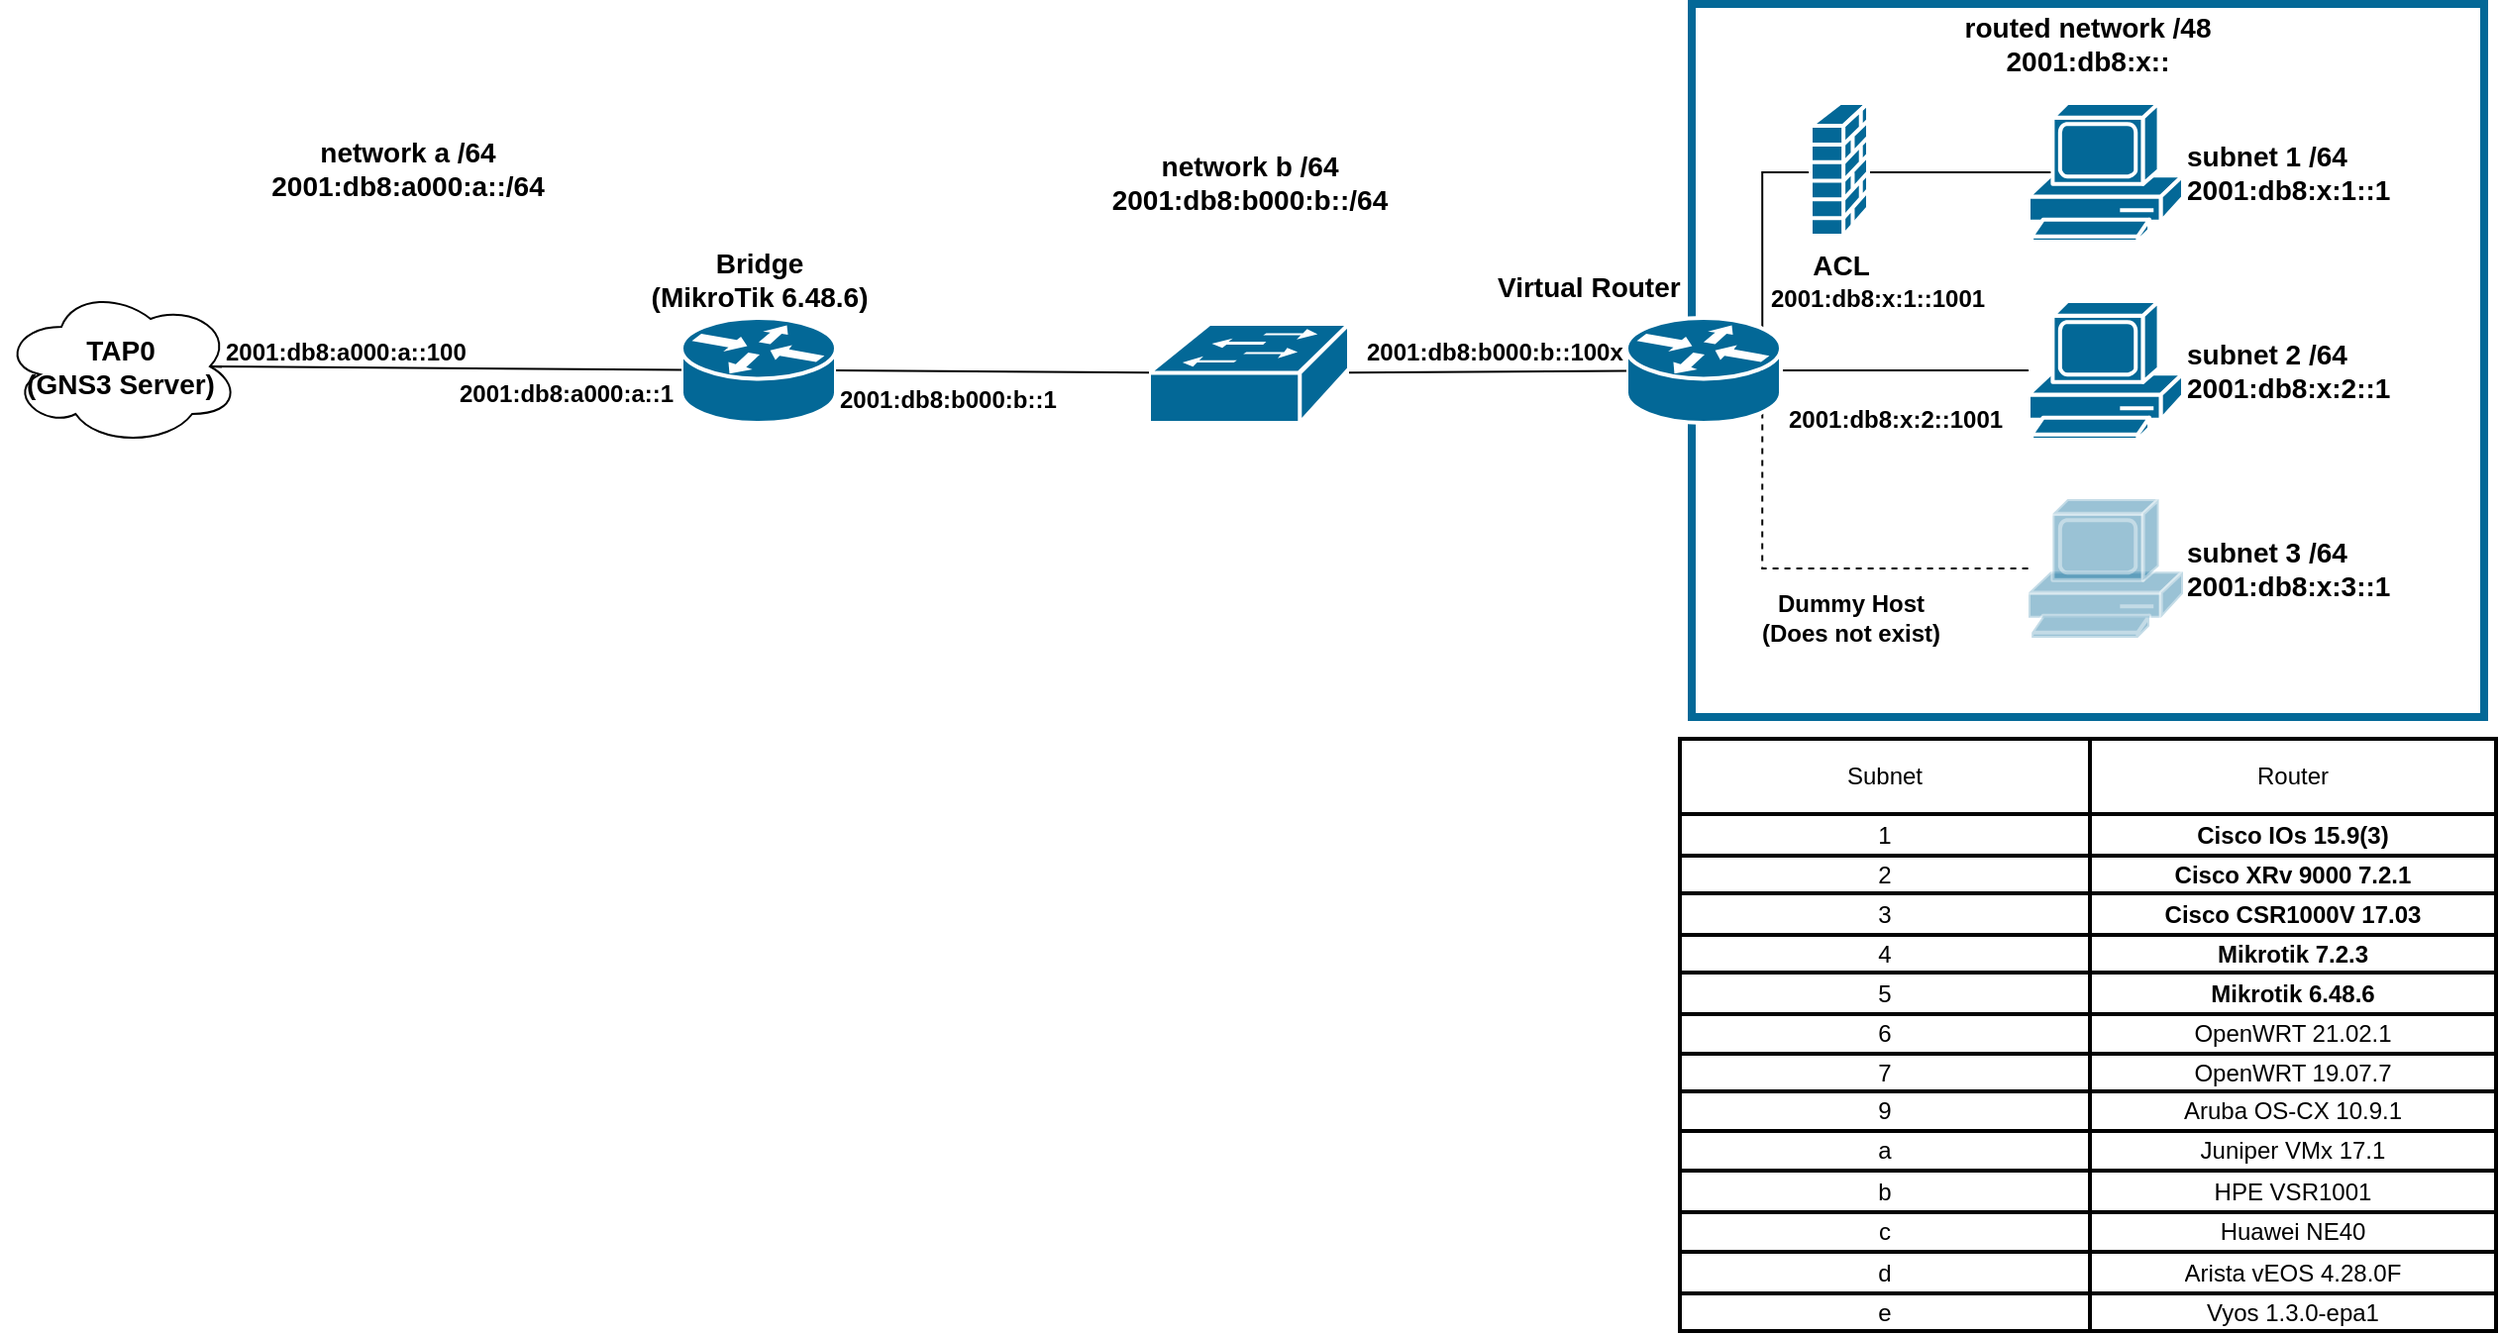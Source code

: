 <mxfile version="20.0.1" type="google"><diagram id="z7g5l-cf8CYsabg1g0zF" name="Page-1"><mxGraphModel grid="0" page="0" gridSize="10" guides="1" tooltips="1" connect="1" arrows="1" fold="1" pageScale="1" pageWidth="850" pageHeight="1100" math="0" shadow="0"><root><mxCell id="0"/><mxCell id="1" parent="0"/><mxCell id="zyK0oACV3iAxRKWDHs-c-4" value="&lt;b style=&quot;font-size: 12px;&quot;&gt;2001:db8:a000:a::100&lt;/b&gt;" style="text;whiteSpace=wrap;html=1;fontSize=12;" vertex="1" parent="1"><mxGeometry x="-362" y="351.5" width="130" height="50" as="geometry"/></mxCell><mxCell id="KxaE90rCi4W_ugkU1f0B-20" value="" style="rounded=0;whiteSpace=wrap;html=1;fillColor=none;gradientColor=none;strokeWidth=4;strokeColor=#036897;fontStyle=1;fontSize=14;" vertex="1" parent="1"><mxGeometry x="380" y="190" width="400" height="360" as="geometry"/></mxCell><mxCell id="KxaE90rCi4W_ugkU1f0B-9" style="edgeStyle=orthogonalEdgeStyle;rounded=0;orthogonalLoop=1;jettySize=auto;html=1;exitX=1;exitY=0.5;exitDx=0;exitDy=0;exitPerimeter=0;endArrow=none;endFill=0;fontStyle=1;fontSize=14;" edge="1" parent="1" source="KxaE90rCi4W_ugkU1f0B-3" target="KxaE90rCi4W_ugkU1f0B-7"><mxGeometry relative="1" as="geometry"/></mxCell><mxCell id="KxaE90rCi4W_ugkU1f0B-10" style="edgeStyle=orthogonalEdgeStyle;rounded=0;orthogonalLoop=1;jettySize=auto;html=1;exitX=0.88;exitY=0.1;exitDx=0;exitDy=0;exitPerimeter=0;endArrow=none;endFill=0;entryX=0.16;entryY=0.5;entryDx=0;entryDy=0;entryPerimeter=0;fontStyle=1;fontSize=14;" edge="1" parent="1" source="KxaE90rCi4W_ugkU1f0B-3" target="KxaE90rCi4W_ugkU1f0B-6"><mxGeometry relative="1" as="geometry"><mxPoint x="570" y="255" as="targetPoint"/><Array as="points"><mxPoint x="416" y="275"/></Array></mxGeometry></mxCell><mxCell id="KxaE90rCi4W_ugkU1f0B-13" value="Dummy Host&lt;br style=&quot;font-size: 12px;&quot;&gt;(Does not exist)" style="edgeStyle=orthogonalEdgeStyle;rounded=0;orthogonalLoop=1;jettySize=auto;html=1;exitX=0.88;exitY=0.9;exitDx=0;exitDy=0;exitPerimeter=0;endArrow=none;endFill=0;dashed=1;fontStyle=1;fontSize=12;" edge="1" parent="1" source="KxaE90rCi4W_ugkU1f0B-3" target="KxaE90rCi4W_ugkU1f0B-8"><mxGeometry x="0.156" y="-25" relative="1" as="geometry"><mxPoint x="450" y="480" as="targetPoint"/><Array as="points"><mxPoint x="416" y="475"/></Array><mxPoint as="offset"/></mxGeometry></mxCell><mxCell id="KxaE90rCi4W_ugkU1f0B-3" value="" style="shape=mxgraph.cisco.routers.router;html=1;pointerEvents=1;dashed=0;fillColor=#036897;strokeColor=#ffffff;strokeWidth=2;verticalLabelPosition=top;verticalAlign=bottom;align=right;outlineConnect=0;labelPosition=left;fontStyle=1;fontSize=14;" vertex="1" parent="1"><mxGeometry x="347" y="348.5" width="78" height="53" as="geometry"/></mxCell><mxCell id="KxaE90rCi4W_ugkU1f0B-6" value="subnet 1 /64&lt;br style=&quot;font-size: 14px;&quot;&gt;2001:db8:x:1::1" style="shape=mxgraph.cisco.computers_and_peripherals.pc;html=1;pointerEvents=1;dashed=0;fillColor=#036897;strokeColor=#ffffff;strokeWidth=2;verticalLabelPosition=middle;verticalAlign=middle;align=left;outlineConnect=0;labelPosition=right;fontStyle=1;fontSize=14;" vertex="1" parent="1"><mxGeometry x="550" y="240" width="78" height="70" as="geometry"/></mxCell><mxCell id="KxaE90rCi4W_ugkU1f0B-7" value="subnet 2 /64&lt;br style=&quot;font-size: 14px;&quot;&gt;2001:db8:x:2::1" style="shape=mxgraph.cisco.computers_and_peripherals.pc;html=1;pointerEvents=1;dashed=0;fillColor=#036897;strokeColor=#ffffff;strokeWidth=2;verticalLabelPosition=middle;verticalAlign=middle;align=left;outlineConnect=0;labelPosition=right;fontStyle=1;fontSize=14;" vertex="1" parent="1"><mxGeometry x="550" y="340" width="78" height="70" as="geometry"/></mxCell><mxCell id="KxaE90rCi4W_ugkU1f0B-8" value="subnet 3 /64&lt;br style=&quot;font-size: 14px;&quot;&gt;2001:db8:x:3::1" style="shape=mxgraph.cisco.computers_and_peripherals.pc;html=1;pointerEvents=1;dashed=0;fillColor=#036897;strokeColor=#ffffff;strokeWidth=2;verticalLabelPosition=middle;verticalAlign=middle;align=left;outlineConnect=0;gradientColor=none;opacity=40;labelPosition=right;fontStyle=1;fontSize=14;" vertex="1" parent="1"><mxGeometry x="550" y="440" width="78" height="70" as="geometry"/></mxCell><mxCell id="KxaE90rCi4W_ugkU1f0B-21" value="routed network /48&lt;br style=&quot;font-size: 14px;&quot;&gt;2001:db8:x::" style="text;html=1;strokeColor=none;fillColor=none;align=center;verticalAlign=middle;whiteSpace=wrap;rounded=0;fontStyle=1;fontSize=14;" vertex="1" parent="1"><mxGeometry x="380" y="200" width="400" height="20" as="geometry"/></mxCell><mxCell id="KxaE90rCi4W_ugkU1f0B-22" value="ACL" style="shape=mxgraph.cisco.security.firewall;html=1;pointerEvents=1;dashed=0;fillColor=#036897;strokeColor=#ffffff;strokeWidth=2;verticalLabelPosition=bottom;verticalAlign=top;align=center;outlineConnect=0;fontStyle=1;fontSize=14;" vertex="1" parent="1"><mxGeometry x="440" y="240" width="29" height="67" as="geometry"/></mxCell><mxCell id="zyK0oACV3iAxRKWDHs-c-2" value="Bridge &lt;br style=&quot;font-size: 14px;&quot;&gt;(MikroTik 6.48.6)" style="shape=mxgraph.cisco.routers.router;html=1;pointerEvents=1;dashed=0;fillColor=#036897;strokeColor=#ffffff;strokeWidth=2;verticalLabelPosition=top;verticalAlign=bottom;align=center;outlineConnect=0;labelPosition=center;fontStyle=1;fontSize=14;" vertex="1" parent="1"><mxGeometry x="-130" y="348.5" width="78" height="53" as="geometry"/></mxCell><mxCell id="zyK0oACV3iAxRKWDHs-c-3" value="TAP0&lt;br&gt;(GNS3 Server)" style="ellipse;shape=cloud;whiteSpace=wrap;html=1;fontSize=14;fontStyle=1" vertex="1" parent="1"><mxGeometry x="-473" y="333" width="120" height="80" as="geometry"/></mxCell><mxCell id="zyK0oACV3iAxRKWDHs-c-5" value="&lt;b style=&quot;font-size: 12px;&quot;&gt;2001:db8:a000:a::1&lt;/b&gt;" style="text;whiteSpace=wrap;html=1;fontSize=12;" vertex="1" parent="1"><mxGeometry x="-244" y="373" width="130" height="50" as="geometry"/></mxCell><mxCell id="zyK0oACV3iAxRKWDHs-c-6" value="&lt;b&gt;network a /64&lt;br&gt;2001:db8:a000:a::/64&lt;/b&gt;" style="text;whiteSpace=wrap;html=1;fontSize=14;align=center;" vertex="1" parent="1"><mxGeometry x="-333" y="250" width="130" height="50" as="geometry"/></mxCell><mxCell id="zyK0oACV3iAxRKWDHs-c-11" value="Virtual Router" style="text;whiteSpace=wrap;html=1;fontSize=14;fontStyle=1" vertex="1" parent="1"><mxGeometry x="280" y="317.5" width="105" height="31" as="geometry"/></mxCell><mxCell id="zyK0oACV3iAxRKWDHs-c-15" value="" style="endArrow=none;html=1;rounded=0;fontSize=12;exitX=0.875;exitY=0.5;exitDx=0;exitDy=0;exitPerimeter=0;" edge="1" parent="1" source="zyK0oACV3iAxRKWDHs-c-3" target="zyK0oACV3iAxRKWDHs-c-4"><mxGeometry width="50" height="50" relative="1" as="geometry"><mxPoint x="-368" y="373" as="sourcePoint"/><mxPoint x="-134" y="373" as="targetPoint"/></mxGeometry></mxCell><mxCell id="zyK0oACV3iAxRKWDHs-c-14" value="" style="endArrow=none;html=1;rounded=0;fontSize=12;exitX=0.875;exitY=0.5;exitDx=0;exitDy=0;exitPerimeter=0;startArrow=none;" edge="1" parent="1" source="zyK0oACV3iAxRKWDHs-c-3" target="zyK0oACV3iAxRKWDHs-c-2"><mxGeometry width="50" height="50" relative="1" as="geometry"><mxPoint x="152" y="467" as="sourcePoint"/><mxPoint x="202" y="417" as="targetPoint"/></mxGeometry></mxCell><mxCell id="zyK0oACV3iAxRKWDHs-c-17" value="&lt;b&gt;network b /64&lt;br&gt;2001:db8:b000:b::/64&lt;/b&gt;" style="text;whiteSpace=wrap;html=1;fontSize=14;align=center;" vertex="1" parent="1"><mxGeometry x="91.5" y="257" width="130" height="50" as="geometry"/></mxCell><mxCell id="zyK0oACV3iAxRKWDHs-c-19" value="&lt;b style=&quot;font-size: 12px;&quot;&gt;2001:db8:b000:b::1&lt;/b&gt;" style="text;whiteSpace=wrap;html=1;fontSize=12;" vertex="1" parent="1"><mxGeometry x="-52" y="375.5" width="130" height="24" as="geometry"/></mxCell><mxCell id="zyK0oACV3iAxRKWDHs-c-25" value="&lt;b style=&quot;font-size: 12px;&quot;&gt;2001:db8:x:1::1001&lt;/b&gt;" style="text;whiteSpace=wrap;html=1;fontSize=12;" vertex="1" parent="1"><mxGeometry x="418" y="324.5" width="130" height="24" as="geometry"/></mxCell><mxCell id="zyK0oACV3iAxRKWDHs-c-26" value="&lt;b style=&quot;font-size: 12px;&quot;&gt;2001:db8:x:2::1001&lt;/b&gt;" style="text;whiteSpace=wrap;html=1;fontSize=12;" vertex="1" parent="1"><mxGeometry x="427" y="386" width="130" height="24" as="geometry"/></mxCell><mxCell id="zyK0oACV3iAxRKWDHs-c-45" value="" style="shape=table;html=1;whiteSpace=wrap;startSize=0;container=1;collapsible=0;childLayout=tableLayout;fontSize=12;strokeWidth=2;fillColor=none;" vertex="1" parent="1"><mxGeometry x="374" y="561" width="412" height="299" as="geometry"/></mxCell><mxCell id="zyK0oACV3iAxRKWDHs-c-79" style="shape=tableRow;horizontal=0;startSize=0;swimlaneHead=0;swimlaneBody=0;top=0;left=0;bottom=0;right=0;collapsible=0;dropTarget=0;fillColor=none;points=[[0,0.5],[1,0.5]];portConstraint=eastwest;fontSize=12;strokeWidth=2;" vertex="1" parent="zyK0oACV3iAxRKWDHs-c-45"><mxGeometry width="412" height="38" as="geometry"/></mxCell><mxCell id="zyK0oACV3iAxRKWDHs-c-80" value="Subnet" style="shape=partialRectangle;html=1;whiteSpace=wrap;connectable=0;fillColor=none;top=0;left=0;bottom=0;right=0;overflow=hidden;fontSize=12;strokeWidth=2;" vertex="1" parent="zyK0oACV3iAxRKWDHs-c-79"><mxGeometry width="207" height="38" as="geometry"><mxRectangle width="207" height="38" as="alternateBounds"/></mxGeometry></mxCell><mxCell id="zyK0oACV3iAxRKWDHs-c-81" value="Router" style="shape=partialRectangle;html=1;whiteSpace=wrap;connectable=0;fillColor=none;top=0;left=0;bottom=0;right=0;overflow=hidden;fontSize=12;strokeWidth=2;" vertex="1" parent="zyK0oACV3iAxRKWDHs-c-79"><mxGeometry x="207" width="205" height="38" as="geometry"><mxRectangle width="205" height="38" as="alternateBounds"/></mxGeometry></mxCell><mxCell id="zyK0oACV3iAxRKWDHs-c-73" style="shape=tableRow;horizontal=0;startSize=0;swimlaneHead=0;swimlaneBody=0;top=0;left=0;bottom=0;right=0;collapsible=0;dropTarget=0;fillColor=none;points=[[0,0.5],[1,0.5]];portConstraint=eastwest;fontSize=12;strokeWidth=2;" vertex="1" parent="zyK0oACV3iAxRKWDHs-c-45"><mxGeometry y="38" width="412" height="21" as="geometry"/></mxCell><mxCell id="zyK0oACV3iAxRKWDHs-c-74" value="1" style="shape=partialRectangle;html=1;whiteSpace=wrap;connectable=0;fillColor=none;top=0;left=0;bottom=0;right=0;overflow=hidden;fontSize=12;strokeWidth=2;" vertex="1" parent="zyK0oACV3iAxRKWDHs-c-73"><mxGeometry width="207" height="21" as="geometry"><mxRectangle width="207" height="21" as="alternateBounds"/></mxGeometry></mxCell><mxCell id="zyK0oACV3iAxRKWDHs-c-75" value="&lt;b style=&quot;text-align: left;&quot;&gt;Cisco IOs 15.9(3)&lt;/b&gt;" style="shape=partialRectangle;html=1;whiteSpace=wrap;connectable=0;fillColor=none;top=0;left=0;bottom=0;right=0;overflow=hidden;fontSize=12;strokeWidth=2;" vertex="1" parent="zyK0oACV3iAxRKWDHs-c-73"><mxGeometry x="207" width="205" height="21" as="geometry"><mxRectangle width="205" height="21" as="alternateBounds"/></mxGeometry></mxCell><mxCell id="zyK0oACV3iAxRKWDHs-c-70" style="shape=tableRow;horizontal=0;startSize=0;swimlaneHead=0;swimlaneBody=0;top=0;left=0;bottom=0;right=0;collapsible=0;dropTarget=0;fillColor=none;points=[[0,0.5],[1,0.5]];portConstraint=eastwest;fontSize=12;strokeWidth=2;" vertex="1" parent="zyK0oACV3iAxRKWDHs-c-45"><mxGeometry y="59" width="412" height="19" as="geometry"/></mxCell><mxCell id="zyK0oACV3iAxRKWDHs-c-71" value="2" style="shape=partialRectangle;html=1;whiteSpace=wrap;connectable=0;fillColor=none;top=0;left=0;bottom=0;right=0;overflow=hidden;fontSize=12;strokeWidth=2;" vertex="1" parent="zyK0oACV3iAxRKWDHs-c-70"><mxGeometry width="207" height="19" as="geometry"><mxRectangle width="207" height="19" as="alternateBounds"/></mxGeometry></mxCell><mxCell id="zyK0oACV3iAxRKWDHs-c-72" value="&lt;b style=&quot;text-align: left;&quot;&gt;Cisco XRv 9000 7.2.1&lt;/b&gt;" style="shape=partialRectangle;html=1;whiteSpace=wrap;connectable=0;fillColor=none;top=0;left=0;bottom=0;right=0;overflow=hidden;fontSize=12;strokeWidth=2;" vertex="1" parent="zyK0oACV3iAxRKWDHs-c-70"><mxGeometry x="207" width="205" height="19" as="geometry"><mxRectangle width="205" height="19" as="alternateBounds"/></mxGeometry></mxCell><mxCell id="zyK0oACV3iAxRKWDHs-c-67" style="shape=tableRow;horizontal=0;startSize=0;swimlaneHead=0;swimlaneBody=0;top=0;left=0;bottom=0;right=0;collapsible=0;dropTarget=0;fillColor=none;points=[[0,0.5],[1,0.5]];portConstraint=eastwest;fontSize=12;strokeWidth=2;" vertex="1" parent="zyK0oACV3iAxRKWDHs-c-45"><mxGeometry y="78" width="412" height="21" as="geometry"/></mxCell><mxCell id="zyK0oACV3iAxRKWDHs-c-68" value="3" style="shape=partialRectangle;html=1;whiteSpace=wrap;connectable=0;fillColor=none;top=0;left=0;bottom=0;right=0;overflow=hidden;fontSize=12;strokeWidth=2;" vertex="1" parent="zyK0oACV3iAxRKWDHs-c-67"><mxGeometry width="207" height="21" as="geometry"><mxRectangle width="207" height="21" as="alternateBounds"/></mxGeometry></mxCell><mxCell id="zyK0oACV3iAxRKWDHs-c-69" value="&lt;b style=&quot;text-align: left;&quot;&gt;Cisco CSR1000V 17.03&lt;/b&gt;" style="shape=partialRectangle;html=1;whiteSpace=wrap;connectable=0;fillColor=none;top=0;left=0;bottom=0;right=0;overflow=hidden;fontSize=12;strokeWidth=2;" vertex="1" parent="zyK0oACV3iAxRKWDHs-c-67"><mxGeometry x="207" width="205" height="21" as="geometry"><mxRectangle width="205" height="21" as="alternateBounds"/></mxGeometry></mxCell><mxCell id="zyK0oACV3iAxRKWDHs-c-58" style="shape=tableRow;horizontal=0;startSize=0;swimlaneHead=0;swimlaneBody=0;top=0;left=0;bottom=0;right=0;collapsible=0;dropTarget=0;fillColor=none;points=[[0,0.5],[1,0.5]];portConstraint=eastwest;fontSize=12;strokeWidth=2;" vertex="1" parent="zyK0oACV3iAxRKWDHs-c-45"><mxGeometry y="99" width="412" height="19" as="geometry"/></mxCell><mxCell id="zyK0oACV3iAxRKWDHs-c-59" value="4" style="shape=partialRectangle;html=1;whiteSpace=wrap;connectable=0;fillColor=none;top=0;left=0;bottom=0;right=0;overflow=hidden;fontSize=12;strokeWidth=2;" vertex="1" parent="zyK0oACV3iAxRKWDHs-c-58"><mxGeometry width="207" height="19" as="geometry"><mxRectangle width="207" height="19" as="alternateBounds"/></mxGeometry></mxCell><mxCell id="zyK0oACV3iAxRKWDHs-c-60" value="&lt;b style=&quot;text-align: left;&quot;&gt;Mikrotik 7.2.3&lt;/b&gt;" style="shape=partialRectangle;html=1;whiteSpace=wrap;connectable=0;fillColor=none;top=0;left=0;bottom=0;right=0;overflow=hidden;fontSize=12;strokeWidth=2;" vertex="1" parent="zyK0oACV3iAxRKWDHs-c-58"><mxGeometry x="207" width="205" height="19" as="geometry"><mxRectangle width="205" height="19" as="alternateBounds"/></mxGeometry></mxCell><mxCell id="zyK0oACV3iAxRKWDHs-c-46" value="" style="shape=tableRow;horizontal=0;startSize=0;swimlaneHead=0;swimlaneBody=0;top=0;left=0;bottom=0;right=0;collapsible=0;dropTarget=0;fillColor=none;points=[[0,0.5],[1,0.5]];portConstraint=eastwest;fontSize=12;strokeWidth=2;" vertex="1" parent="zyK0oACV3iAxRKWDHs-c-45"><mxGeometry y="118" width="412" height="21" as="geometry"/></mxCell><mxCell id="zyK0oACV3iAxRKWDHs-c-47" value="5" style="shape=partialRectangle;html=1;whiteSpace=wrap;connectable=0;fillColor=none;top=0;left=0;bottom=0;right=0;overflow=hidden;fontSize=12;strokeWidth=2;" vertex="1" parent="zyK0oACV3iAxRKWDHs-c-46"><mxGeometry width="207" height="21" as="geometry"><mxRectangle width="207" height="21" as="alternateBounds"/></mxGeometry></mxCell><mxCell id="zyK0oACV3iAxRKWDHs-c-48" value="&lt;b style=&quot;text-align: left;&quot;&gt;Mikrotik 6.48.6&lt;/b&gt;" style="shape=partialRectangle;html=1;whiteSpace=wrap;connectable=0;fillColor=none;top=0;left=0;bottom=0;right=0;overflow=hidden;fontSize=12;strokeWidth=2;" vertex="1" parent="zyK0oACV3iAxRKWDHs-c-46"><mxGeometry x="207" width="205" height="21" as="geometry"><mxRectangle width="205" height="21" as="alternateBounds"/></mxGeometry></mxCell><mxCell id="zyK0oACV3iAxRKWDHs-c-50" value="" style="shape=tableRow;horizontal=0;startSize=0;swimlaneHead=0;swimlaneBody=0;top=0;left=0;bottom=0;right=0;collapsible=0;dropTarget=0;fillColor=none;points=[[0,0.5],[1,0.5]];portConstraint=eastwest;fontSize=12;strokeWidth=2;" vertex="1" parent="zyK0oACV3iAxRKWDHs-c-45"><mxGeometry y="139" width="412" height="20" as="geometry"/></mxCell><mxCell id="zyK0oACV3iAxRKWDHs-c-51" value="6" style="shape=partialRectangle;html=1;whiteSpace=wrap;connectable=0;fillColor=none;top=0;left=0;bottom=0;right=0;overflow=hidden;fontSize=12;strokeWidth=2;" vertex="1" parent="zyK0oACV3iAxRKWDHs-c-50"><mxGeometry width="207" height="20" as="geometry"><mxRectangle width="207" height="20" as="alternateBounds"/></mxGeometry></mxCell><mxCell id="zyK0oACV3iAxRKWDHs-c-52" value="OpenWRT 21.02.1" style="shape=partialRectangle;html=1;whiteSpace=wrap;connectable=0;fillColor=none;top=0;left=0;bottom=0;right=0;overflow=hidden;fontSize=12;strokeWidth=2;" vertex="1" parent="zyK0oACV3iAxRKWDHs-c-50"><mxGeometry x="207" width="205" height="20" as="geometry"><mxRectangle width="205" height="20" as="alternateBounds"/></mxGeometry></mxCell><mxCell id="zyK0oACV3iAxRKWDHs-c-54" value="" style="shape=tableRow;horizontal=0;startSize=0;swimlaneHead=0;swimlaneBody=0;top=0;left=0;bottom=0;right=0;collapsible=0;dropTarget=0;fillColor=none;points=[[0,0.5],[1,0.5]];portConstraint=eastwest;fontSize=12;strokeWidth=2;" vertex="1" parent="zyK0oACV3iAxRKWDHs-c-45"><mxGeometry y="159" width="412" height="19" as="geometry"/></mxCell><mxCell id="zyK0oACV3iAxRKWDHs-c-55" value="7" style="shape=partialRectangle;html=1;whiteSpace=wrap;connectable=0;fillColor=none;top=0;left=0;bottom=0;right=0;overflow=hidden;fontSize=12;strokeWidth=2;" vertex="1" parent="zyK0oACV3iAxRKWDHs-c-54"><mxGeometry width="207" height="19" as="geometry"><mxRectangle width="207" height="19" as="alternateBounds"/></mxGeometry></mxCell><mxCell id="zyK0oACV3iAxRKWDHs-c-56" value="OpenWRT 19.07.7" style="shape=partialRectangle;html=1;whiteSpace=wrap;connectable=0;fillColor=none;top=0;left=0;bottom=0;right=0;overflow=hidden;fontSize=12;strokeWidth=2;" vertex="1" parent="zyK0oACV3iAxRKWDHs-c-54"><mxGeometry x="207" width="205" height="19" as="geometry"><mxRectangle width="205" height="19" as="alternateBounds"/></mxGeometry></mxCell><mxCell id="zyK0oACV3iAxRKWDHs-c-61" style="shape=tableRow;horizontal=0;startSize=0;swimlaneHead=0;swimlaneBody=0;top=0;left=0;bottom=0;right=0;collapsible=0;dropTarget=0;fillColor=none;points=[[0,0.5],[1,0.5]];portConstraint=eastwest;fontSize=12;strokeWidth=2;" vertex="1" parent="zyK0oACV3iAxRKWDHs-c-45"><mxGeometry y="178" width="412" height="20" as="geometry"/></mxCell><mxCell id="zyK0oACV3iAxRKWDHs-c-62" value="9" style="shape=partialRectangle;html=1;whiteSpace=wrap;connectable=0;fillColor=none;top=0;left=0;bottom=0;right=0;overflow=hidden;fontSize=12;strokeWidth=2;" vertex="1" parent="zyK0oACV3iAxRKWDHs-c-61"><mxGeometry width="207" height="20" as="geometry"><mxRectangle width="207" height="20" as="alternateBounds"/></mxGeometry></mxCell><mxCell id="zyK0oACV3iAxRKWDHs-c-63" value="Aruba OS-CX 10.9.1" style="shape=partialRectangle;html=1;whiteSpace=wrap;connectable=0;fillColor=none;top=0;left=0;bottom=0;right=0;overflow=hidden;fontSize=12;strokeWidth=2;" vertex="1" parent="zyK0oACV3iAxRKWDHs-c-61"><mxGeometry x="207" width="205" height="20" as="geometry"><mxRectangle width="205" height="20" as="alternateBounds"/></mxGeometry></mxCell><mxCell id="zyK0oACV3iAxRKWDHs-c-64" style="shape=tableRow;horizontal=0;startSize=0;swimlaneHead=0;swimlaneBody=0;top=0;left=0;bottom=0;right=0;collapsible=0;dropTarget=0;fillColor=none;points=[[0,0.5],[1,0.5]];portConstraint=eastwest;fontSize=12;strokeWidth=2;" vertex="1" parent="zyK0oACV3iAxRKWDHs-c-45"><mxGeometry y="198" width="412" height="20" as="geometry"/></mxCell><mxCell id="zyK0oACV3iAxRKWDHs-c-65" value="a" style="shape=partialRectangle;html=1;whiteSpace=wrap;connectable=0;fillColor=none;top=0;left=0;bottom=0;right=0;overflow=hidden;fontSize=12;strokeWidth=2;" vertex="1" parent="zyK0oACV3iAxRKWDHs-c-64"><mxGeometry width="207" height="20" as="geometry"><mxRectangle width="207" height="20" as="alternateBounds"/></mxGeometry></mxCell><mxCell id="zyK0oACV3iAxRKWDHs-c-66" value="Juniper VMx 17.1" style="shape=partialRectangle;html=1;whiteSpace=wrap;connectable=0;fillColor=none;top=0;left=0;bottom=0;right=0;overflow=hidden;fontSize=12;strokeWidth=2;" vertex="1" parent="zyK0oACV3iAxRKWDHs-c-64"><mxGeometry x="207" width="205" height="20" as="geometry"><mxRectangle width="205" height="20" as="alternateBounds"/></mxGeometry></mxCell><mxCell id="zyK0oACV3iAxRKWDHs-c-76" style="shape=tableRow;horizontal=0;startSize=0;swimlaneHead=0;swimlaneBody=0;top=0;left=0;bottom=0;right=0;collapsible=0;dropTarget=0;fillColor=none;points=[[0,0.5],[1,0.5]];portConstraint=eastwest;fontSize=12;strokeWidth=2;" vertex="1" parent="zyK0oACV3iAxRKWDHs-c-45"><mxGeometry y="218" width="412" height="21" as="geometry"/></mxCell><mxCell id="zyK0oACV3iAxRKWDHs-c-77" value="b" style="shape=partialRectangle;html=1;whiteSpace=wrap;connectable=0;fillColor=none;top=0;left=0;bottom=0;right=0;overflow=hidden;fontSize=12;strokeWidth=2;" vertex="1" parent="zyK0oACV3iAxRKWDHs-c-76"><mxGeometry width="207" height="21" as="geometry"><mxRectangle width="207" height="21" as="alternateBounds"/></mxGeometry></mxCell><mxCell id="zyK0oACV3iAxRKWDHs-c-78" value="HPE VSR1001" style="shape=partialRectangle;html=1;whiteSpace=wrap;connectable=0;fillColor=none;top=0;left=0;bottom=0;right=0;overflow=hidden;fontSize=12;strokeWidth=2;" vertex="1" parent="zyK0oACV3iAxRKWDHs-c-76"><mxGeometry x="207" width="205" height="21" as="geometry"><mxRectangle width="205" height="21" as="alternateBounds"/></mxGeometry></mxCell><mxCell id="zyK0oACV3iAxRKWDHs-c-82" style="shape=tableRow;horizontal=0;startSize=0;swimlaneHead=0;swimlaneBody=0;top=0;left=0;bottom=0;right=0;collapsible=0;dropTarget=0;fillColor=none;points=[[0,0.5],[1,0.5]];portConstraint=eastwest;fontSize=12;strokeWidth=2;" vertex="1" parent="zyK0oACV3iAxRKWDHs-c-45"><mxGeometry y="239" width="412" height="20" as="geometry"/></mxCell><mxCell id="zyK0oACV3iAxRKWDHs-c-83" value="c" style="shape=partialRectangle;html=1;whiteSpace=wrap;connectable=0;fillColor=none;top=0;left=0;bottom=0;right=0;overflow=hidden;fontSize=12;strokeWidth=2;" vertex="1" parent="zyK0oACV3iAxRKWDHs-c-82"><mxGeometry width="207" height="20" as="geometry"><mxRectangle width="207" height="20" as="alternateBounds"/></mxGeometry></mxCell><mxCell id="zyK0oACV3iAxRKWDHs-c-84" value="Huawei NE40" style="shape=partialRectangle;html=1;whiteSpace=wrap;connectable=0;fillColor=none;top=0;left=0;bottom=0;right=0;overflow=hidden;fontSize=12;strokeWidth=2;" vertex="1" parent="zyK0oACV3iAxRKWDHs-c-82"><mxGeometry x="207" width="205" height="20" as="geometry"><mxRectangle width="205" height="20" as="alternateBounds"/></mxGeometry></mxCell><mxCell id="zyK0oACV3iAxRKWDHs-c-85" style="shape=tableRow;horizontal=0;startSize=0;swimlaneHead=0;swimlaneBody=0;top=0;left=0;bottom=0;right=0;collapsible=0;dropTarget=0;fillColor=none;points=[[0,0.5],[1,0.5]];portConstraint=eastwest;fontSize=12;strokeWidth=2;" vertex="1" parent="zyK0oACV3iAxRKWDHs-c-45"><mxGeometry y="259" width="412" height="21" as="geometry"/></mxCell><mxCell id="zyK0oACV3iAxRKWDHs-c-86" value="d" style="shape=partialRectangle;html=1;whiteSpace=wrap;connectable=0;fillColor=none;top=0;left=0;bottom=0;right=0;overflow=hidden;fontSize=12;strokeWidth=2;" vertex="1" parent="zyK0oACV3iAxRKWDHs-c-85"><mxGeometry width="207" height="21" as="geometry"><mxRectangle width="207" height="21" as="alternateBounds"/></mxGeometry></mxCell><mxCell id="zyK0oACV3iAxRKWDHs-c-87" value="Arista vEOS 4.28.0F" style="shape=partialRectangle;html=1;whiteSpace=wrap;connectable=0;fillColor=none;top=0;left=0;bottom=0;right=0;overflow=hidden;fontSize=12;strokeWidth=2;" vertex="1" parent="zyK0oACV3iAxRKWDHs-c-85"><mxGeometry x="207" width="205" height="21" as="geometry"><mxRectangle width="205" height="21" as="alternateBounds"/></mxGeometry></mxCell><mxCell id="zyK0oACV3iAxRKWDHs-c-88" style="shape=tableRow;horizontal=0;startSize=0;swimlaneHead=0;swimlaneBody=0;top=0;left=0;bottom=0;right=0;collapsible=0;dropTarget=0;fillColor=none;points=[[0,0.5],[1,0.5]];portConstraint=eastwest;fontSize=12;strokeWidth=2;" vertex="1" parent="zyK0oACV3iAxRKWDHs-c-45"><mxGeometry y="280" width="412" height="19" as="geometry"/></mxCell><mxCell id="zyK0oACV3iAxRKWDHs-c-89" value="e" style="shape=partialRectangle;html=1;whiteSpace=wrap;connectable=0;fillColor=none;top=0;left=0;bottom=0;right=0;overflow=hidden;fontSize=12;strokeWidth=2;" vertex="1" parent="zyK0oACV3iAxRKWDHs-c-88"><mxGeometry width="207" height="19" as="geometry"><mxRectangle width="207" height="19" as="alternateBounds"/></mxGeometry></mxCell><mxCell id="zyK0oACV3iAxRKWDHs-c-90" value="Vyos 1.3.0-epa1" style="shape=partialRectangle;html=1;whiteSpace=wrap;connectable=0;fillColor=none;top=0;left=0;bottom=0;right=0;overflow=hidden;fontSize=12;strokeWidth=2;" vertex="1" parent="zyK0oACV3iAxRKWDHs-c-88"><mxGeometry x="207" width="205" height="19" as="geometry"><mxRectangle width="205" height="19" as="alternateBounds"/></mxGeometry></mxCell><mxCell id="zyK0oACV3iAxRKWDHs-c-97" value="" style="shape=mxgraph.cisco.switches.workgroup_switch;sketch=0;html=1;pointerEvents=1;dashed=0;fillColor=#036897;strokeColor=#ffffff;strokeWidth=2;verticalLabelPosition=bottom;verticalAlign=top;align=center;outlineConnect=0;fontSize=12;" vertex="1" parent="1"><mxGeometry x="106" y="351.5" width="101" height="50" as="geometry"/></mxCell><mxCell id="zyK0oACV3iAxRKWDHs-c-98" value="" style="endArrow=none;html=1;rounded=0;fontSize=12;exitX=1;exitY=0.5;exitDx=0;exitDy=0;exitPerimeter=0;" edge="1" parent="1" source="zyK0oACV3iAxRKWDHs-c-2" target="zyK0oACV3iAxRKWDHs-c-97"><mxGeometry width="50" height="50" relative="1" as="geometry"><mxPoint x="-52" y="375" as="sourcePoint"/><mxPoint x="362" y="375" as="targetPoint"/></mxGeometry></mxCell><mxCell id="zyK0oACV3iAxRKWDHs-c-23" value="&lt;b style=&quot;font-size: 12px;&quot;&gt;2001:db8:b000:b::100x&lt;/b&gt;" style="text;whiteSpace=wrap;html=1;fontSize=12;" vertex="1" parent="1"><mxGeometry x="214" y="351.5" width="130" height="24" as="geometry"/></mxCell><mxCell id="zyK0oACV3iAxRKWDHs-c-100" value="" style="endArrow=none;html=1;rounded=0;fontSize=12;" edge="1" parent="1" source="zyK0oACV3iAxRKWDHs-c-97" target="KxaE90rCi4W_ugkU1f0B-3"><mxGeometry width="50" height="50" relative="1" as="geometry"><mxPoint x="159" y="553" as="sourcePoint"/><mxPoint x="209" y="503" as="targetPoint"/></mxGeometry></mxCell></root></mxGraphModel></diagram></mxfile>